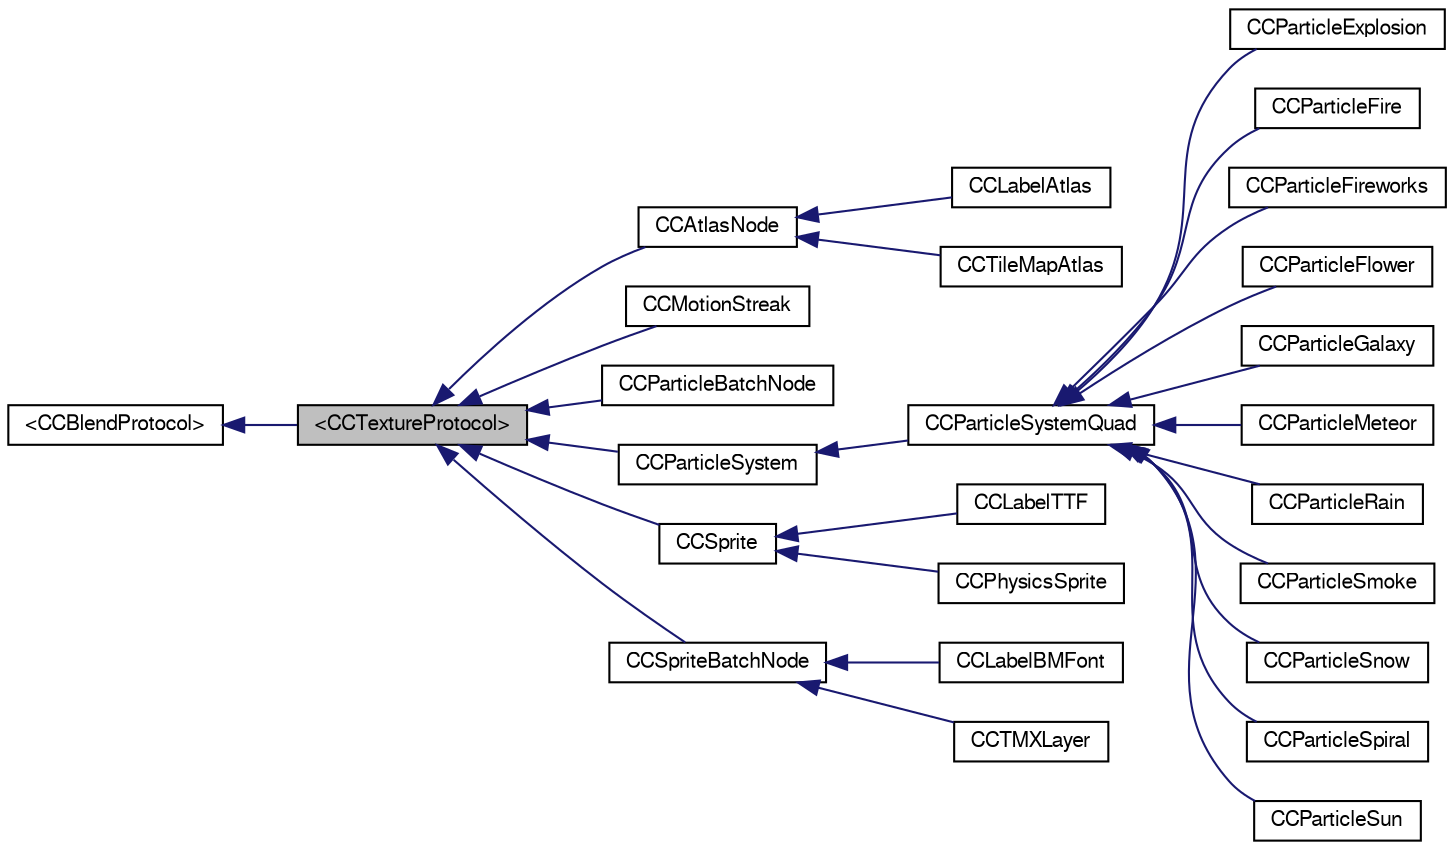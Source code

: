 digraph G
{
  bgcolor="transparent";
  edge [fontname="FreeSans",fontsize="10",labelfontname="FreeSans",labelfontsize="10"];
  node [fontname="FreeSans",fontsize="10",shape=record];
  rankdir="LR";
  Node1 [label="\<CCTextureProtocol\>",height=0.2,width=0.4,color="black", fillcolor="grey75", style="filled" fontcolor="black"];
  Node2 -> Node1 [dir="back",color="midnightblue",fontsize="10",style="solid",fontname="FreeSans"];
  Node2 [label="\<CCBlendProtocol\>",height=0.2,width=0.4,color="black",URL="$protocol_c_c_blend_protocol-p.html"];
  Node1 -> Node3 [dir="back",color="midnightblue",fontsize="10",style="solid",fontname="FreeSans"];
  Node3 [label="CCAtlasNode",height=0.2,width=0.4,color="black",URL="$interface_c_c_atlas_node.html"];
  Node3 -> Node4 [dir="back",color="midnightblue",fontsize="10",style="solid",fontname="FreeSans"];
  Node4 [label="CCLabelAtlas",height=0.2,width=0.4,color="black",URL="$interface_c_c_label_atlas.html"];
  Node3 -> Node5 [dir="back",color="midnightblue",fontsize="10",style="solid",fontname="FreeSans"];
  Node5 [label="CCTileMapAtlas",height=0.2,width=0.4,color="black",URL="$interface_c_c_tile_map_atlas.html"];
  Node1 -> Node6 [dir="back",color="midnightblue",fontsize="10",style="solid",fontname="FreeSans"];
  Node6 [label="CCMotionStreak",height=0.2,width=0.4,color="black",URL="$interface_c_c_motion_streak.html"];
  Node1 -> Node7 [dir="back",color="midnightblue",fontsize="10",style="solid",fontname="FreeSans"];
  Node7 [label="CCParticleBatchNode",height=0.2,width=0.4,color="black",URL="$interface_c_c_particle_batch_node.html"];
  Node1 -> Node8 [dir="back",color="midnightblue",fontsize="10",style="solid",fontname="FreeSans"];
  Node8 [label="CCParticleSystem",height=0.2,width=0.4,color="black",URL="$interface_c_c_particle_system.html"];
  Node8 -> Node9 [dir="back",color="midnightblue",fontsize="10",style="solid",fontname="FreeSans"];
  Node9 [label="CCParticleSystemQuad",height=0.2,width=0.4,color="black",URL="$interface_c_c_particle_system_quad.html"];
  Node9 -> Node10 [dir="back",color="midnightblue",fontsize="10",style="solid",fontname="FreeSans"];
  Node10 [label="CCParticleExplosion",height=0.2,width=0.4,color="black",URL="$interface_c_c_particle_explosion.html",tooltip="An explosion particle system."];
  Node9 -> Node11 [dir="back",color="midnightblue",fontsize="10",style="solid",fontname="FreeSans"];
  Node11 [label="CCParticleFire",height=0.2,width=0.4,color="black",URL="$interface_c_c_particle_fire.html",tooltip="A fire particle system."];
  Node9 -> Node12 [dir="back",color="midnightblue",fontsize="10",style="solid",fontname="FreeSans"];
  Node12 [label="CCParticleFireworks",height=0.2,width=0.4,color="black",URL="$interface_c_c_particle_fireworks.html",tooltip="A fireworks particle system."];
  Node9 -> Node13 [dir="back",color="midnightblue",fontsize="10",style="solid",fontname="FreeSans"];
  Node13 [label="CCParticleFlower",height=0.2,width=0.4,color="black",URL="$interface_c_c_particle_flower.html",tooltip="A flower particle system."];
  Node9 -> Node14 [dir="back",color="midnightblue",fontsize="10",style="solid",fontname="FreeSans"];
  Node14 [label="CCParticleGalaxy",height=0.2,width=0.4,color="black",URL="$interface_c_c_particle_galaxy.html",tooltip="A galaxy particle system."];
  Node9 -> Node15 [dir="back",color="midnightblue",fontsize="10",style="solid",fontname="FreeSans"];
  Node15 [label="CCParticleMeteor",height=0.2,width=0.4,color="black",URL="$interface_c_c_particle_meteor.html",tooltip="A meteor particle system."];
  Node9 -> Node16 [dir="back",color="midnightblue",fontsize="10",style="solid",fontname="FreeSans"];
  Node16 [label="CCParticleRain",height=0.2,width=0.4,color="black",URL="$interface_c_c_particle_rain.html",tooltip="A rain particle system."];
  Node9 -> Node17 [dir="back",color="midnightblue",fontsize="10",style="solid",fontname="FreeSans"];
  Node17 [label="CCParticleSmoke",height=0.2,width=0.4,color="black",URL="$interface_c_c_particle_smoke.html",tooltip="An smoke particle system."];
  Node9 -> Node18 [dir="back",color="midnightblue",fontsize="10",style="solid",fontname="FreeSans"];
  Node18 [label="CCParticleSnow",height=0.2,width=0.4,color="black",URL="$interface_c_c_particle_snow.html",tooltip="An snow particle system."];
  Node9 -> Node19 [dir="back",color="midnightblue",fontsize="10",style="solid",fontname="FreeSans"];
  Node19 [label="CCParticleSpiral",height=0.2,width=0.4,color="black",URL="$interface_c_c_particle_spiral.html",tooltip="An spiral particle system."];
  Node9 -> Node20 [dir="back",color="midnightblue",fontsize="10",style="solid",fontname="FreeSans"];
  Node20 [label="CCParticleSun",height=0.2,width=0.4,color="black",URL="$interface_c_c_particle_sun.html",tooltip="A sun particle system."];
  Node1 -> Node21 [dir="back",color="midnightblue",fontsize="10",style="solid",fontname="FreeSans"];
  Node21 [label="CCSprite",height=0.2,width=0.4,color="black",URL="$interface_c_c_sprite.html"];
  Node21 -> Node22 [dir="back",color="midnightblue",fontsize="10",style="solid",fontname="FreeSans"];
  Node22 [label="CCLabelTTF",height=0.2,width=0.4,color="black",URL="$interface_c_c_label_t_t_f.html"];
  Node21 -> Node23 [dir="back",color="midnightblue",fontsize="10",style="solid",fontname="FreeSans"];
  Node23 [label="CCPhysicsSprite",height=0.2,width=0.4,color="black",URL="$interface_c_c_physics_sprite.html"];
  Node1 -> Node24 [dir="back",color="midnightblue",fontsize="10",style="solid",fontname="FreeSans"];
  Node24 [label="CCSpriteBatchNode",height=0.2,width=0.4,color="black",URL="$interface_c_c_sprite_batch_node.html"];
  Node24 -> Node25 [dir="back",color="midnightblue",fontsize="10",style="solid",fontname="FreeSans"];
  Node25 [label="CCLabelBMFont",height=0.2,width=0.4,color="black",URL="$interface_c_c_label_b_m_font.html"];
  Node24 -> Node26 [dir="back",color="midnightblue",fontsize="10",style="solid",fontname="FreeSans"];
  Node26 [label="CCTMXLayer",height=0.2,width=0.4,color="black",URL="$interface_c_c_t_m_x_layer.html"];
}
